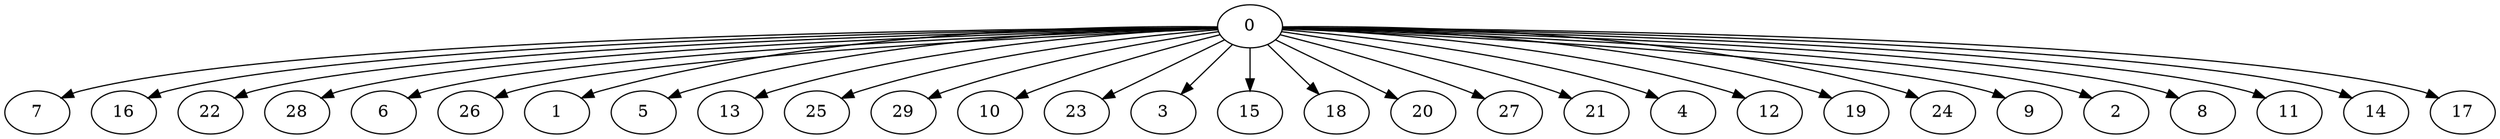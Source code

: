 digraph "Fork_Nodes_30_CCR_0.10_WeightType_Random" {
	graph ["Duplicate states"=0,
		GraphType=Fork,
		"Max states in OPEN"=0,
		Modes="120000ms; topo-ordered tasks, ; Pruning: task equivalence, fixed order ready list, ; F-value: ; Optimisation: best schedule length (\
SL) optimisation on equal, ",
		NumberOfTasks=30,
		"Pruned using list schedule length"=4901341,
		"States removed from OPEN"=0,
		TargetSystem="Homogeneous-2",
		"Time to schedule (ms)"=5138,
		"Total idle time"=58,
		"Total schedule length"=885,
		"Total sequential time"=1711,
		"Total states created"=14474945
	];
	0	["Finish time"=56,
		Processor=0,
		"Start time"=0,
		Weight=56];
	7	["Finish time"=666,
		Processor=0,
		"Start time"=572,
		Weight=94];
	0 -> 7	[Weight=8];
	16	["Finish time"=885,
		Processor=1,
		"Start time"=791,
		Weight=94];
	0 -> 16	[Weight=10];
	22	["Finish time"=575,
		Processor=1,
		"Start time"=481,
		Weight=94];
	0 -> 22	[Weight=8];
	28	["Finish time"=478,
		Processor=0,
		"Start time"=384,
		Weight=94];
	0 -> 28	[Weight=6];
	6	["Finish time"=827,
		Processor=0,
		"Start time"=742,
		Weight=85];
	0 -> 6	[Weight=10];
	26	["Finish time"=481,
		Processor=1,
		"Start time"=396,
		Weight=85];
	0 -> 26	[Weight=7];
	1	["Finish time"=716,
		Processor=1,
		"Start time"=641,
		Weight=75];
	0 -> 1	[Weight=9];
	5	["Finish time"=180,
		Processor=1,
		"Start time"=105,
		Weight=75];
	0 -> 5	[Weight=3];
	13	["Finish time"=321,
		Processor=1,
		"Start time"=246,
		Weight=75];
	0 -> 13	[Weight=4];
	25	["Finish time"=396,
		Processor=1,
		"Start time"=321,
		Weight=75];
	0 -> 25	[Weight=4];
	29	["Finish time"=791,
		Processor=1,
		"Start time"=716,
		Weight=75];
	0 -> 29	[Weight=9];
	10	["Finish time"=246,
		Processor=1,
		"Start time"=180,
		Weight=66];
	0 -> 10	[Weight=3];
	23	["Finish time"=641,
		Processor=1,
		"Start time"=575,
		Weight=66];
	0 -> 23	[Weight=8];
	3	["Finish time"=225,
		Processor=0,
		"Start time"=169,
		Weight=56];
	0 -> 3	[Weight=3];
	15	["Finish time"=281,
		Processor=0,
		"Start time"=225,
		Weight=56];
	0 -> 15	[Weight=3];
	18	["Finish time"=337,
		Processor=0,
		"Start time"=281,
		Weight=56];
	0 -> 18	[Weight=3];
	20	["Finish time"=112,
		Processor=0,
		"Start time"=56,
		Weight=56];
	0 -> 20	[Weight=2];
	27	["Finish time"=553,
		Processor=0,
		"Start time"=497,
		Weight=56];
	0 -> 27	[Weight=7];
	21	["Finish time"=105,
		Processor=1,
		"Start time"=58,
		Weight=47];
	0 -> 21	[Weight=2];
	4	["Finish time"=704,
		Processor=0,
		"Start time"=666,
		Weight=38];
	0 -> 4	[Weight=8];
	12	["Finish time"=865,
		Processor=0,
		"Start time"=827,
		Weight=38];
	0 -> 12	[Weight=10];
	19	["Finish time"=150,
		Processor=0,
		"Start time"=112,
		Weight=38];
	0 -> 19	[Weight=2];
	24	["Finish time"=742,
		Processor=0,
		"Start time"=704,
		Weight=38];
	0 -> 24	[Weight=8];
	9	["Finish time"=384,
		Processor=0,
		"Start time"=356,
		Weight=28];
	0 -> 9	[Weight=5];
	2	["Finish time"=356,
		Processor=0,
		"Start time"=337,
		Weight=19];
	0 -> 2	[Weight=4];
	8	["Finish time"=497,
		Processor=0,
		"Start time"=478,
		Weight=19];
	0 -> 8	[Weight=6];
	11	["Finish time"=884,
		Processor=0,
		"Start time"=865,
		Weight=19];
	0 -> 11	[Weight=10];
	14	["Finish time"=169,
		Processor=0,
		"Start time"=150,
		Weight=19];
	0 -> 14	[Weight=2];
	17	["Finish time"=572,
		Processor=0,
		"Start time"=553,
		Weight=19];
	0 -> 17	[Weight=7];
}
